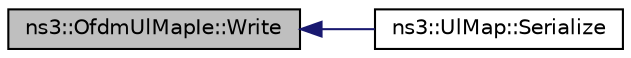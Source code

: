 digraph "ns3::OfdmUlMapIe::Write"
{
  edge [fontname="Helvetica",fontsize="10",labelfontname="Helvetica",labelfontsize="10"];
  node [fontname="Helvetica",fontsize="10",shape=record];
  rankdir="LR";
  Node1 [label="ns3::OfdmUlMapIe::Write",height=0.2,width=0.4,color="black", fillcolor="grey75", style="filled", fontcolor="black"];
  Node1 -> Node2 [dir="back",color="midnightblue",fontsize="10",style="solid"];
  Node2 [label="ns3::UlMap::Serialize",height=0.2,width=0.4,color="black", fillcolor="white", style="filled",URL="$d0/dec/classns3_1_1UlMap.html#aaba9c47a0e8188cbbbdba6cc250dcb1e"];
}
